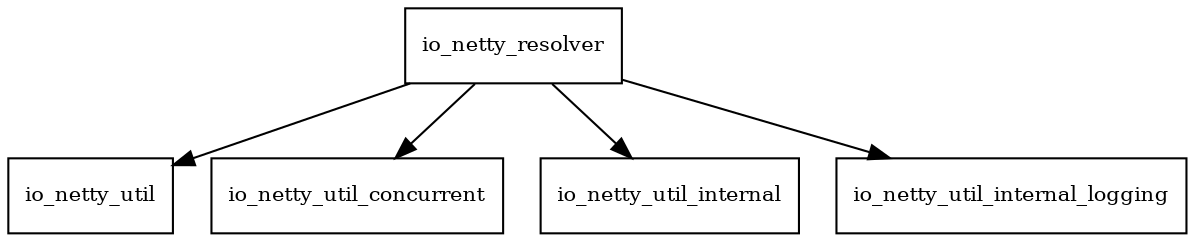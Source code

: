 digraph netty_resolver_4_1_33_Final_package_dependencies {
  node [shape = box, fontsize=10.0];
  io_netty_resolver -> io_netty_util;
  io_netty_resolver -> io_netty_util_concurrent;
  io_netty_resolver -> io_netty_util_internal;
  io_netty_resolver -> io_netty_util_internal_logging;
}
